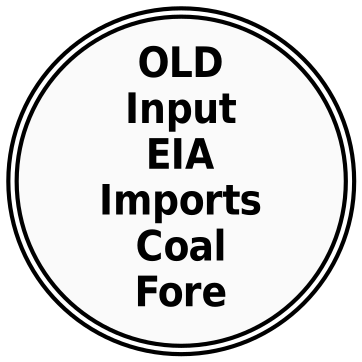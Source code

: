 digraph dependencies {
layers="one:two:three";
outputorder="edgesfirst";
nodesep=0.75;
OLD_Input_EIA_Imports_Coal_Fore [layer="two"] [style="filled"] [height="2.2"] [shape="doublecircle"] [fontsize="20"] [fillcolor="grey98"] [fontname="Helvetica-Narrow-Bold"] [fixedsize="true"] [label="OLD\nInput\nEIA\nImports\nCoal\nFore"] [width="2.2"] [penwidth="2"];
}
